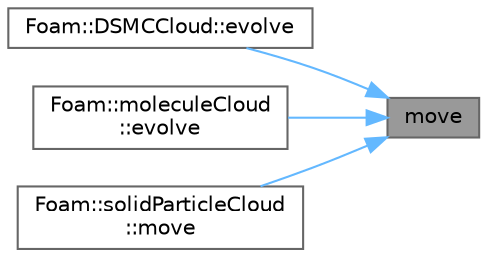 digraph "move"
{
 // LATEX_PDF_SIZE
  bgcolor="transparent";
  edge [fontname=Helvetica,fontsize=10,labelfontname=Helvetica,labelfontsize=10];
  node [fontname=Helvetica,fontsize=10,shape=box,height=0.2,width=0.4];
  rankdir="RL";
  Node1 [id="Node000001",label="move",height=0.2,width=0.4,color="gray40", fillcolor="grey60", style="filled", fontcolor="black",tooltip=" "];
  Node1 -> Node2 [id="edge1_Node000001_Node000002",dir="back",color="steelblue1",style="solid",tooltip=" "];
  Node2 [id="Node000002",label="Foam::DSMCCloud::evolve",height=0.2,width=0.4,color="grey40", fillcolor="white", style="filled",URL="$classFoam_1_1DSMCCloud.html#a9e3bb886209d951167cd385c1ffe0b00",tooltip=" "];
  Node1 -> Node3 [id="edge2_Node000001_Node000003",dir="back",color="steelblue1",style="solid",tooltip=" "];
  Node3 [id="Node000003",label="Foam::moleculeCloud\l::evolve",height=0.2,width=0.4,color="grey40", fillcolor="white", style="filled",URL="$classFoam_1_1moleculeCloud.html#a9e3bb886209d951167cd385c1ffe0b00",tooltip=" "];
  Node1 -> Node4 [id="edge3_Node000001_Node000004",dir="back",color="steelblue1",style="solid",tooltip=" "];
  Node4 [id="Node000004",label="Foam::solidParticleCloud\l::move",height=0.2,width=0.4,color="grey40", fillcolor="white", style="filled",URL="$classFoam_1_1solidParticleCloud.html#a2af9527a736cc86f1606ee85e3aa7e00",tooltip=" "];
}
